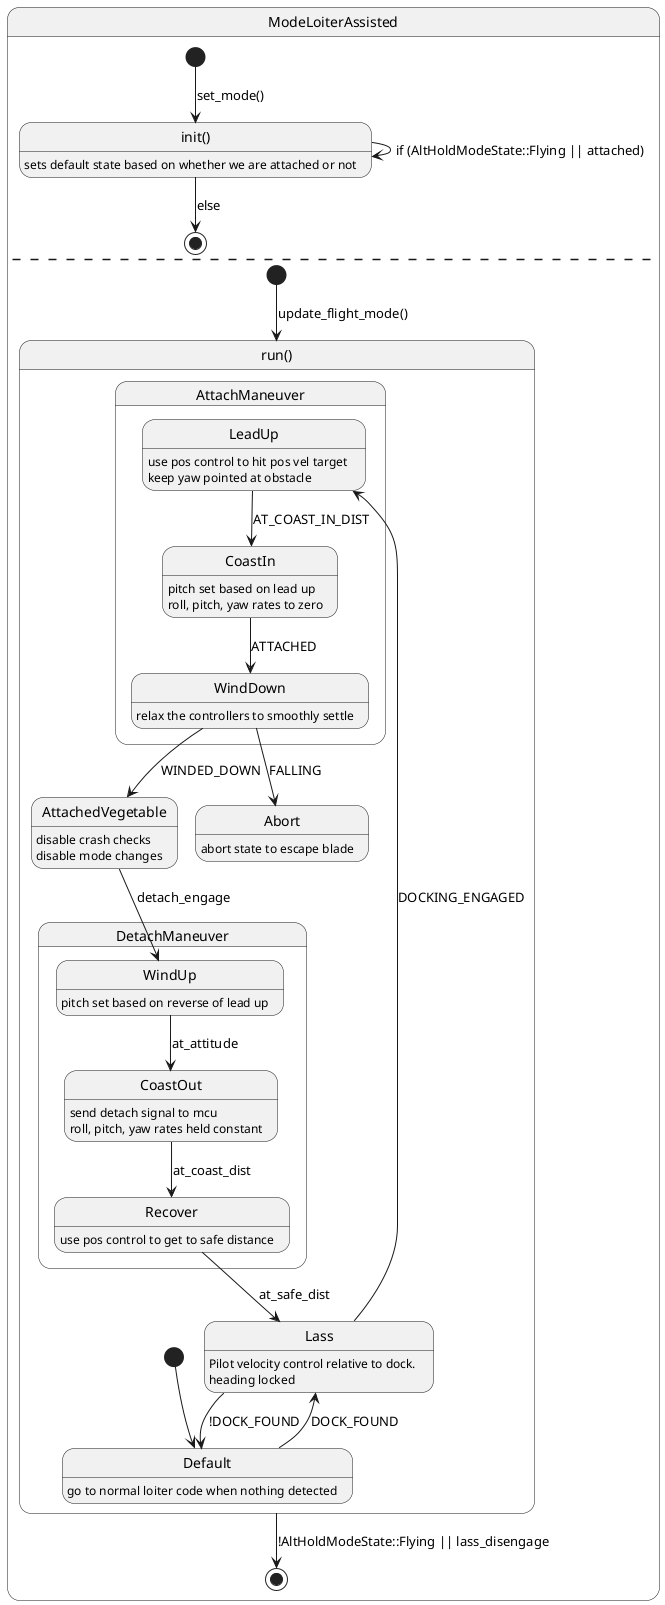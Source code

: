 @startuml Lass State Machine


state ModeLoiterAssisted {

' States
state "init()" as init: \
sets default state based on whether we are attached or not

' Transitions
[*] --> init : set_mode()
init --> [*] : else
init --> init : if (AltHoldModeState::Flying || attached)

' ==========================
--

state "run()" as run{

' States
state Lass: \
Pilot velocity control relative to dock. \n\
heading locked

State AttachManeuver {
State LeadUp: \
use pos control to hit pos vel target \n\
keep yaw pointed at obstacle

State CoastIn: \
pitch set based on lead up \n\
roll, pitch, yaw rates to zero

State WindDown: \
relax the controllers to smoothly settle
}


state AttachedVegetable: \
disable crash checks \n\
disable mode changes 

State DetachManeuver {
State WindUp: \
pitch set based on reverse of lead up

State CoastOut: \
send detach signal to mcu \n\
roll, pitch, yaw rates held constant

State Recover: \
use pos control to get to safe distance
}

State Default: \
go to normal loiter code when nothing detected

State Abort: \
abort state to escape blade


' Transitions
[*] --> Default
Lass --> Default : !DOCK_FOUND
Default --> Lass : DOCK_FOUND
' [*] --> AttachedVegetable : attached
Lass --> LeadUp : DOCKING_ENGAGED
LeadUp --> CoastIn : AT_COAST_IN_DIST
' CoastIn --> Abort : timeout
CoastIn --> WindDown : ATTACHED
WindDown --> AttachedVegetable : WINDED_DOWN
WindDown --> Abort : FALLING
AttachedVegetable --> WindUp : detach_engage
WindUp --> CoastOut : at_attitude
CoastOut --> Recover : at_coast_dist
Recover --> Lass : at_safe_dist


}

[*] --> run : update_flight_mode()
run --> [*] : !AltHoldModeState::Flying || lass_disengage
}



@enduml

' https://plantuml.com/state-diagram
